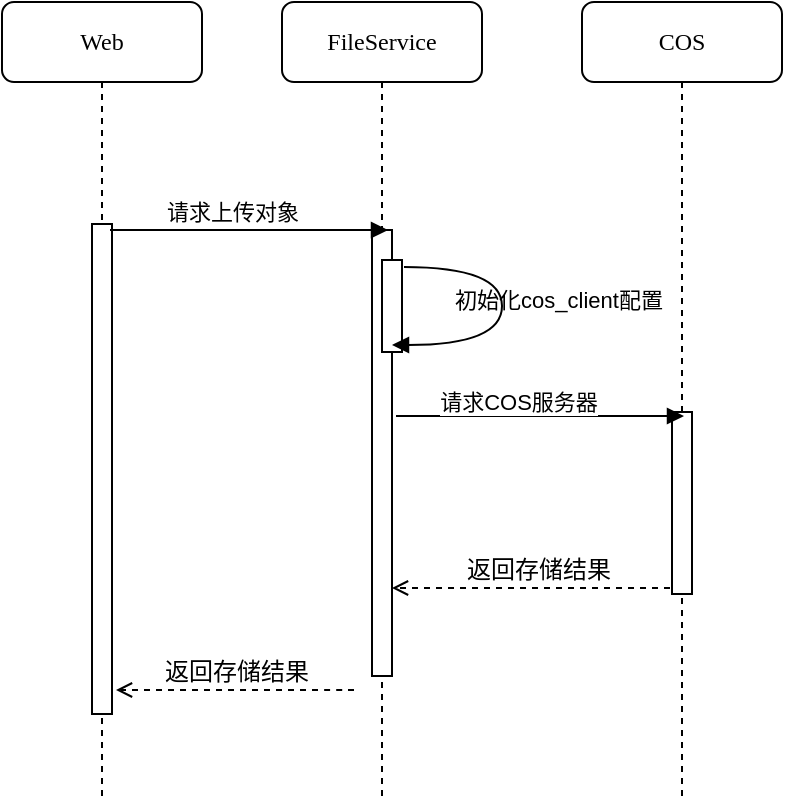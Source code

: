 <mxfile version="27.0.5">
  <diagram name="第 1 页" id="sLPBd3kFzKkQr2p41gJ8">
    <mxGraphModel dx="434" dy="790" grid="0" gridSize="10" guides="1" tooltips="1" connect="1" arrows="1" fold="1" page="0" pageScale="1" pageWidth="827" pageHeight="1169" math="0" shadow="0">
      <root>
        <mxCell id="0" />
        <mxCell id="1" parent="0" />
        <mxCell id="QyN2f5vZqmlKF-0eC7YL-1" value="Web" style="shape=umlLifeline;perimeter=lifelinePerimeter;whiteSpace=wrap;html=1;container=1;collapsible=0;recursiveResize=0;outlineConnect=0;rounded=1;shadow=0;comic=0;labelBackgroundColor=none;strokeWidth=1;fontFamily=Verdana;fontSize=12;align=center;" parent="1" vertex="1">
          <mxGeometry x="820" y="80" width="100" height="400" as="geometry" />
        </mxCell>
        <mxCell id="QyN2f5vZqmlKF-0eC7YL-2" value="" style="html=1;points=[];perimeter=orthogonalPerimeter;rounded=0;shadow=0;comic=0;labelBackgroundColor=none;strokeWidth=1;fontFamily=Verdana;fontSize=12;align=center;" parent="QyN2f5vZqmlKF-0eC7YL-1" vertex="1">
          <mxGeometry x="45" y="111" width="10" height="245" as="geometry" />
        </mxCell>
        <mxCell id="QyN2f5vZqmlKF-0eC7YL-3" value="FileService" style="shape=umlLifeline;perimeter=lifelinePerimeter;whiteSpace=wrap;html=1;container=1;collapsible=0;recursiveResize=0;outlineConnect=0;rounded=1;shadow=0;comic=0;labelBackgroundColor=none;strokeWidth=1;fontFamily=Verdana;fontSize=12;align=center;" parent="1" vertex="1">
          <mxGeometry x="960" y="80" width="100" height="400" as="geometry" />
        </mxCell>
        <mxCell id="QyN2f5vZqmlKF-0eC7YL-13" value="" style="html=1;points=[];perimeter=orthogonalPerimeter;rounded=0;shadow=0;comic=0;labelBackgroundColor=none;strokeWidth=1;fontFamily=Verdana;fontSize=12;align=center;" parent="QyN2f5vZqmlKF-0eC7YL-3" vertex="1">
          <mxGeometry x="45" y="114" width="10" height="223" as="geometry" />
        </mxCell>
        <mxCell id="QyN2f5vZqmlKF-0eC7YL-17" value="" style="html=1;points=[];perimeter=orthogonalPerimeter;rounded=0;shadow=0;comic=0;labelBackgroundColor=none;strokeWidth=1;fontFamily=Verdana;fontSize=12;align=center;" parent="QyN2f5vZqmlKF-0eC7YL-3" vertex="1">
          <mxGeometry x="50" y="129" width="10" height="46" as="geometry" />
        </mxCell>
        <mxCell id="QyN2f5vZqmlKF-0eC7YL-21" value="返回存储结果" style="html=1;verticalAlign=bottom;endArrow=open;dashed=1;endSize=6;labelBackgroundColor=none;fontFamily=Verdana;fontSize=12;edgeStyle=elbowEdgeStyle;elbow=vertical;jumpSize=6;" parent="QyN2f5vZqmlKF-0eC7YL-3" edge="1">
          <mxGeometry x="-0.007" relative="1" as="geometry">
            <mxPoint x="-83" y="344" as="targetPoint" />
            <Array as="points">
              <mxPoint x="30" y="344" />
              <mxPoint x="60" y="344" />
            </Array>
            <mxPoint x="36" y="344" as="sourcePoint" />
            <mxPoint as="offset" />
          </mxGeometry>
        </mxCell>
        <mxCell id="QyN2f5vZqmlKF-0eC7YL-4" value="返回存储结果" style="html=1;verticalAlign=bottom;endArrow=open;dashed=1;endSize=6;labelBackgroundColor=none;fontFamily=Verdana;fontSize=12;edgeStyle=elbowEdgeStyle;elbow=vertical;jumpSize=6;" parent="QyN2f5vZqmlKF-0eC7YL-3" edge="1">
          <mxGeometry x="-0.007" relative="1" as="geometry">
            <mxPoint x="55" y="293" as="targetPoint" />
            <Array as="points">
              <mxPoint x="168" y="293" />
              <mxPoint x="198" y="293" />
            </Array>
            <mxPoint x="200" y="293" as="sourcePoint" />
            <mxPoint as="offset" />
          </mxGeometry>
        </mxCell>
        <mxCell id="QyN2f5vZqmlKF-0eC7YL-6" value="COS" style="shape=umlLifeline;perimeter=lifelinePerimeter;whiteSpace=wrap;html=1;container=1;collapsible=0;recursiveResize=0;outlineConnect=0;rounded=1;shadow=0;comic=0;labelBackgroundColor=none;strokeWidth=1;fontFamily=Verdana;fontSize=12;align=center;" parent="1" vertex="1">
          <mxGeometry x="1110" y="80" width="100" height="400" as="geometry" />
        </mxCell>
        <mxCell id="QyN2f5vZqmlKF-0eC7YL-9" value="" style="html=1;points=[];perimeter=orthogonalPerimeter;rounded=0;shadow=0;comic=0;labelBackgroundColor=none;strokeWidth=1;fontFamily=Verdana;fontSize=12;align=center;" parent="QyN2f5vZqmlKF-0eC7YL-6" vertex="1">
          <mxGeometry x="45" y="205" width="10" height="91" as="geometry" />
        </mxCell>
        <mxCell id="QyN2f5vZqmlKF-0eC7YL-7" value="" style="html=1;verticalAlign=bottom;endArrow=block;labelBackgroundColor=none;fontFamily=Verdana;fontSize=12;edgeStyle=elbowEdgeStyle;elbow=vertical;" parent="QyN2f5vZqmlKF-0eC7YL-6" edge="1">
          <mxGeometry relative="1" as="geometry">
            <mxPoint x="-93" y="207" as="sourcePoint" />
            <mxPoint x="51" y="207.25" as="targetPoint" />
          </mxGeometry>
        </mxCell>
        <mxCell id="QyN2f5vZqmlKF-0eC7YL-18" value="请求COS服务器" style="edgeLabel;html=1;align=center;verticalAlign=middle;resizable=0;points=[];" parent="QyN2f5vZqmlKF-0eC7YL-7" vertex="1" connectable="0">
          <mxGeometry x="-0.431" y="3" relative="1" as="geometry">
            <mxPoint x="20" y="-4" as="offset" />
          </mxGeometry>
        </mxCell>
        <mxCell id="QyN2f5vZqmlKF-0eC7YL-11" value="" style="html=1;verticalAlign=bottom;endArrow=block;labelBackgroundColor=none;fontFamily=Verdana;fontSize=12;edgeStyle=elbowEdgeStyle;elbow=vertical;" parent="1" edge="1">
          <mxGeometry relative="1" as="geometry">
            <mxPoint x="874" y="194" as="sourcePoint" />
            <mxPoint x="1013" y="194.25" as="targetPoint" />
          </mxGeometry>
        </mxCell>
        <mxCell id="QyN2f5vZqmlKF-0eC7YL-12" value="请求上传对象" style="edgeLabel;html=1;align=center;verticalAlign=middle;resizable=0;points=[];" parent="QyN2f5vZqmlKF-0eC7YL-11" vertex="1" connectable="0">
          <mxGeometry x="-0.127" y="-3" relative="1" as="geometry">
            <mxPoint y="-12" as="offset" />
          </mxGeometry>
        </mxCell>
        <mxCell id="QyN2f5vZqmlKF-0eC7YL-16" value="&lt;span style=&quot;font-family: Helvetica; font-size: 11px;&quot;&gt;初始化cos_client配置&lt;/span&gt;" style="html=1;verticalAlign=bottom;endArrow=block;labelBackgroundColor=none;fontFamily=Verdana;fontSize=12;elbow=vertical;edgeStyle=orthogonalEdgeStyle;curved=1;exitX=1.066;exitY=0.713;exitPerimeter=0;" parent="1" edge="1">
          <mxGeometry x="0.037" y="28" relative="1" as="geometry">
            <mxPoint x="1021" y="212.5" as="sourcePoint" />
            <mxPoint x="1015" y="251.5" as="targetPoint" />
            <Array as="points">
              <mxPoint x="1070" y="212.5" />
              <mxPoint x="1070" y="251.5" />
            </Array>
            <mxPoint as="offset" />
          </mxGeometry>
        </mxCell>
      </root>
    </mxGraphModel>
  </diagram>
</mxfile>
